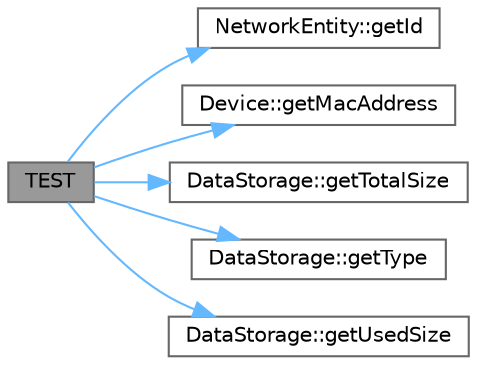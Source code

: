 digraph "TEST"
{
 // LATEX_PDF_SIZE
  bgcolor="transparent";
  edge [fontname=Helvetica,fontsize=10,labelfontname=Helvetica,labelfontsize=10];
  node [fontname=Helvetica,fontsize=10,shape=box,height=0.2,width=0.4];
  rankdir="LR";
  Node1 [id="Node000001",label="TEST",height=0.2,width=0.4,color="gray40", fillcolor="grey60", style="filled", fontcolor="black",tooltip=" "];
  Node1 -> Node2 [id="edge1_Node000001_Node000002",color="steelblue1",style="solid",tooltip=" "];
  Node2 [id="Node000002",label="NetworkEntity::getId",height=0.2,width=0.4,color="grey40", fillcolor="white", style="filled",URL="$class_network_entity.html#aebf4ef347e0f3355bc969520eecb100a",tooltip="Возвращает идентификатор сущности."];
  Node1 -> Node3 [id="edge2_Node000001_Node000003",color="steelblue1",style="solid",tooltip=" "];
  Node3 [id="Node000003",label="Device::getMacAddress",height=0.2,width=0.4,color="grey40", fillcolor="white", style="filled",URL="$class_device.html#af72cbe72b48a19c95899eb5a538a99d9",tooltip="Возвращает MAC-адрес устройства."];
  Node1 -> Node4 [id="edge3_Node000001_Node000004",color="steelblue1",style="solid",tooltip=" "];
  Node4 [id="Node000004",label="DataStorage::getTotalSize",height=0.2,width=0.4,color="grey40", fillcolor="white", style="filled",URL="$class_data_storage.html#a8643e5c1e71d717f249df3daae4b5e8f",tooltip="Возвращает общий объём хранилища."];
  Node1 -> Node5 [id="edge4_Node000001_Node000005",color="steelblue1",style="solid",tooltip=" "];
  Node5 [id="Node000005",label="DataStorage::getType",height=0.2,width=0.4,color="grey40", fillcolor="white", style="filled",URL="$class_data_storage.html#a5aab50b86feb6f5456061975f7f85e09",tooltip="Возвращает тип сущности."];
  Node1 -> Node6 [id="edge5_Node000001_Node000006",color="steelblue1",style="solid",tooltip=" "];
  Node6 [id="Node000006",label="DataStorage::getUsedSize",height=0.2,width=0.4,color="grey40", fillcolor="white", style="filled",URL="$class_data_storage.html#a9ac4695d108faaa5172b0fcc3d94eaf0",tooltip="Возвращает используемый объём хранилища."];
}
